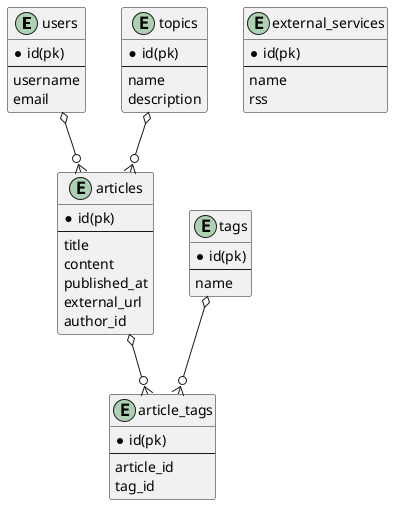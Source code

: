 @startuml slack

entity users {
  *id(pk)
  --
  username
  email
}

entity articles {
  *id(pk)
  --
  title
  content
  published_at
  external_url
  author_id
}

entity topics {
  *id(pk)
  --
  name
  description
}

entity tags {
  *id(pk)
  --
  name
}

entity article_tags {
  *id(pk)
  --
  article_id
  tag_id
}

entity external_services {
  *id(pk)
  --
  name
  rss
}

users o--o{ articles
topics o--o{ articles
articles o--o{ article_tags
tags o--o{ article_tags

@enduml
